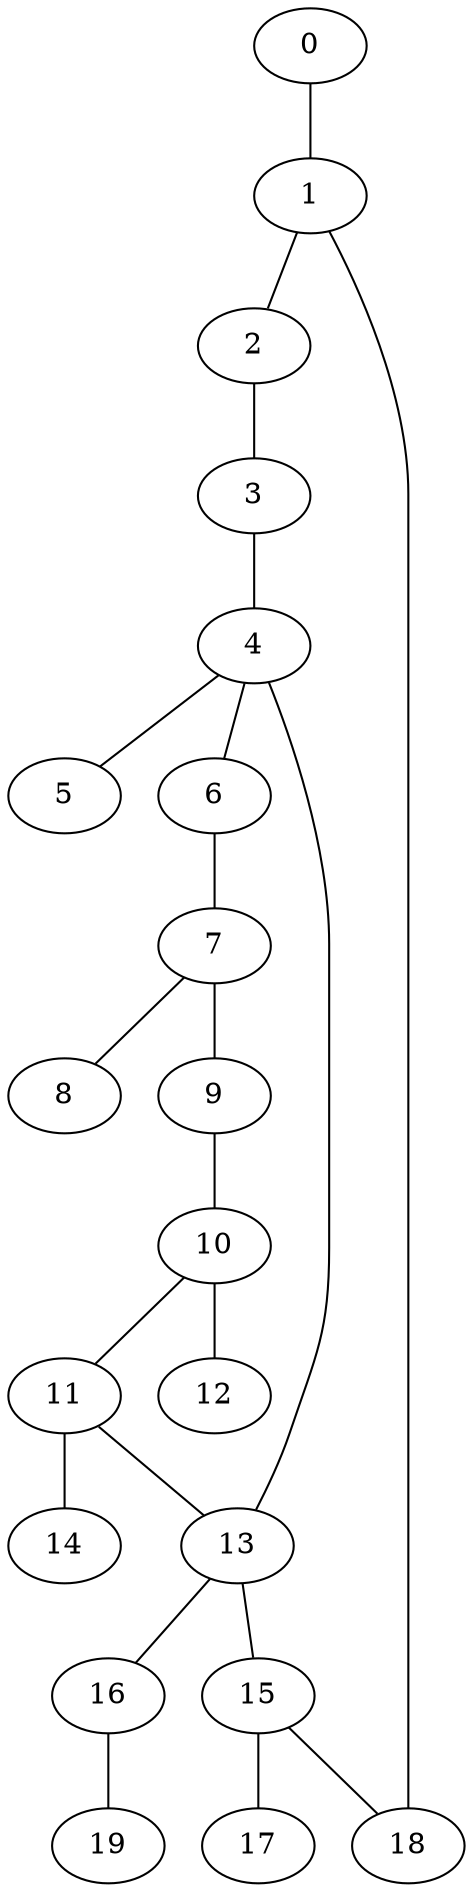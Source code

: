 
graph graphname {
    0 -- 1
1 -- 2
1 -- 18
2 -- 3
3 -- 4
4 -- 5
4 -- 6
4 -- 13
6 -- 7
7 -- 8
7 -- 9
9 -- 10
10 -- 11
10 -- 12
11 -- 13
11 -- 14
13 -- 16
13 -- 15
15 -- 17
15 -- 18
16 -- 19

}
